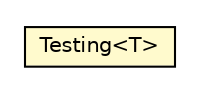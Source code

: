 #!/usr/local/bin/dot
#
# Class diagram 
# Generated by UMLGraph version R5_6-24-gf6e263 (http://www.umlgraph.org/)
#

digraph G {
	edge [fontname="Helvetica",fontsize=10,labelfontname="Helvetica",labelfontsize=10];
	node [fontname="Helvetica",fontsize=10,shape=plaintext];
	nodesep=0.25;
	ranksep=0.5;
	// org.universAAL.lddi.lib.ieeex73std.utils.Testing<T>
	c8022171 [label=<<table title="org.universAAL.lddi.lib.ieeex73std.utils.Testing" border="0" cellborder="1" cellspacing="0" cellpadding="2" port="p" bgcolor="lemonChiffon" href="./Testing.html">
		<tr><td><table border="0" cellspacing="0" cellpadding="1">
<tr><td align="center" balign="center"> Testing&lt;T&gt; </td></tr>
		</table></td></tr>
		</table>>, URL="./Testing.html", fontname="Helvetica", fontcolor="black", fontsize=10.0];
}

